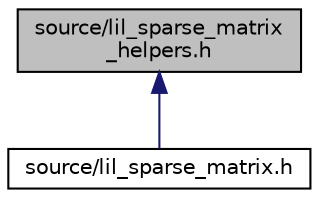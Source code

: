 digraph "source/lil_sparse_matrix_helpers.h"
{
  edge [fontname="Helvetica",fontsize="10",labelfontname="Helvetica",labelfontsize="10"];
  node [fontname="Helvetica",fontsize="10",shape=record];
  Node1 [label="source/lil_sparse_matrix\l_helpers.h",height=0.2,width=0.4,color="black", fillcolor="grey75", style="filled" fontcolor="black"];
  Node1 -> Node2 [dir="back",color="midnightblue",fontsize="10",style="solid",fontname="Helvetica"];
  Node2 [label="source/lil_sparse_matrix.h",height=0.2,width=0.4,color="black", fillcolor="white", style="filled",URL="$lil__sparse__matrix_8h.html"];
}
